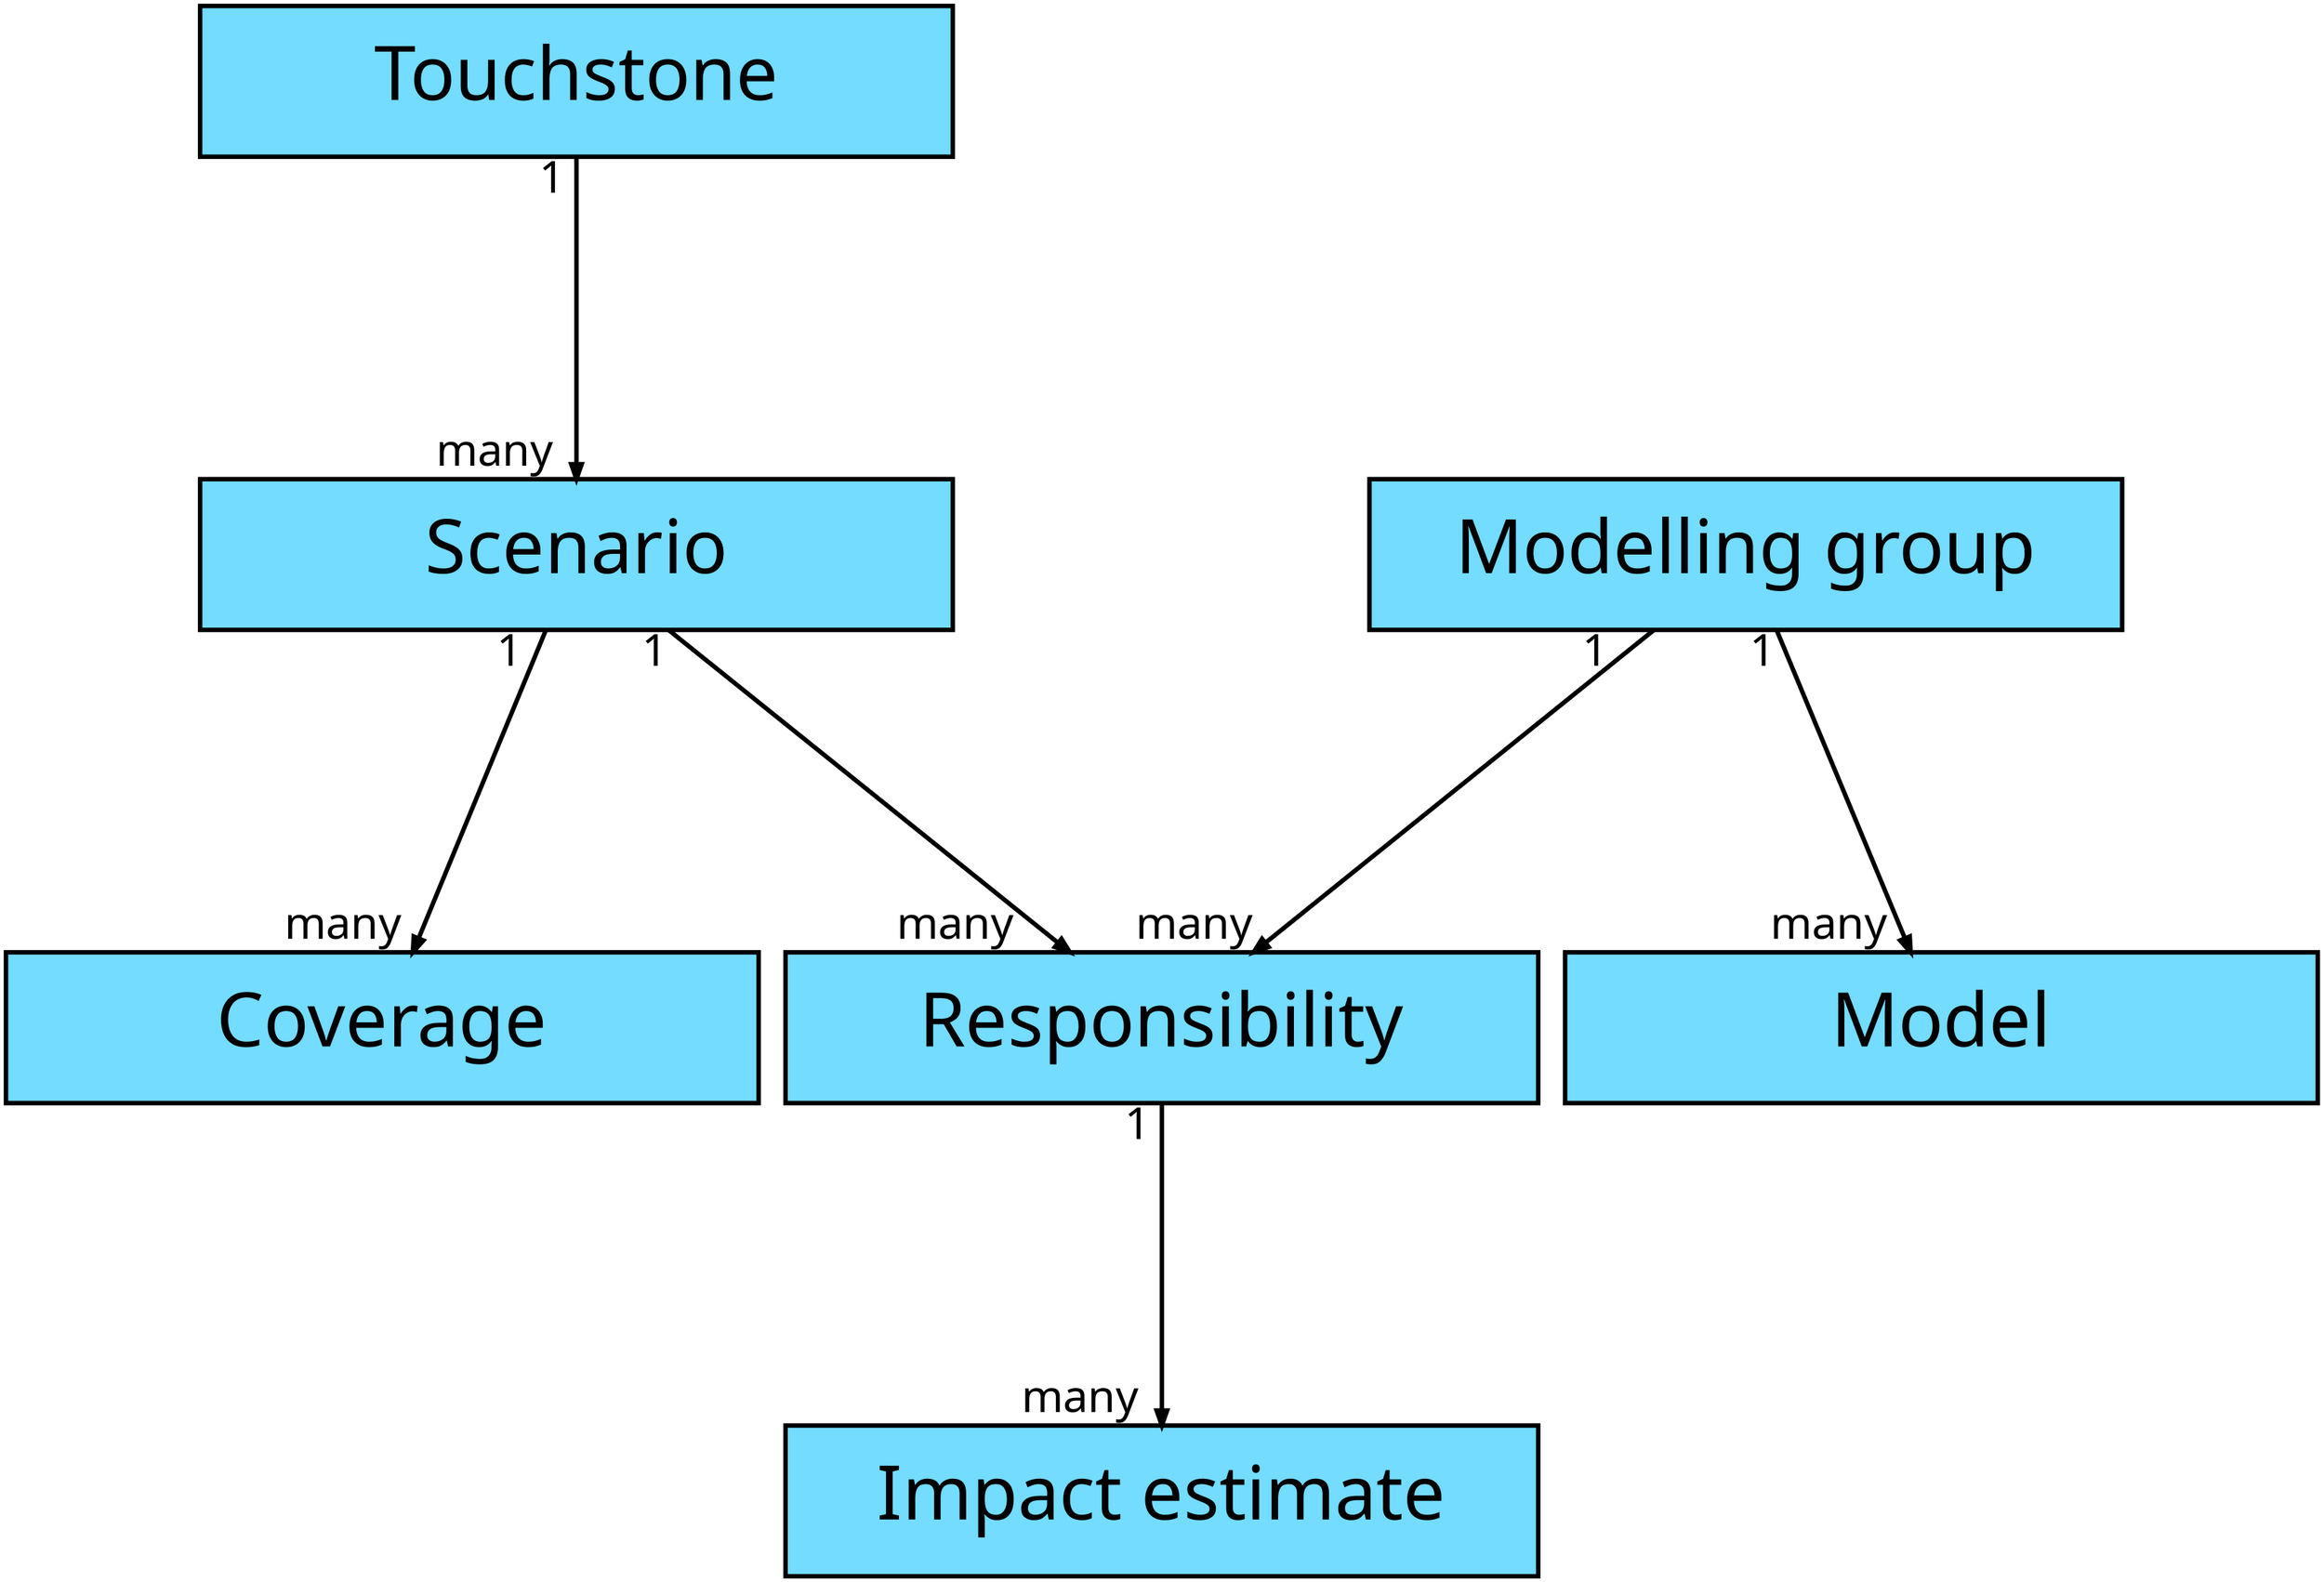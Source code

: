 digraph {
	graph [ ranksep="3" ];
	node [ shape="box", fillcolor="#73DCFF", style="filled", fontname="Century Gothic", width="7", height="1.4", fontsize=50, penwidth="3" ];
	edge [ fontname="Century Gothic", fontsize=30, penwidth="3" ];
	
	touchstone [ label="Touchstone" ];
	scenario [ label="Scenario" ];
	coverage [ label="Coverage" ];
	modelling_group [ label="Modelling group" ];
	responsibility [ label="Responsibility" ];
	model [ label="Model" ];
	impact_estimate [ label="Impact estimate" ];

	touchstone -> scenario [ taillabel="1 ", headlabel="many  " ];
	scenario -> coverage [ taillabel="1  ", headlabel="many " ];
	modelling_group -> responsibility [ taillabel="1    ", headlabel="many" ];
	scenario -> responsibility [ taillabel="1", headlabel="many     " ];
	modelling_group -> model [ taillabel="1", headlabel="many  " ];
	responsibility -> impact_estimate [ taillabel="1 ", headlabel="many  " ];
}
